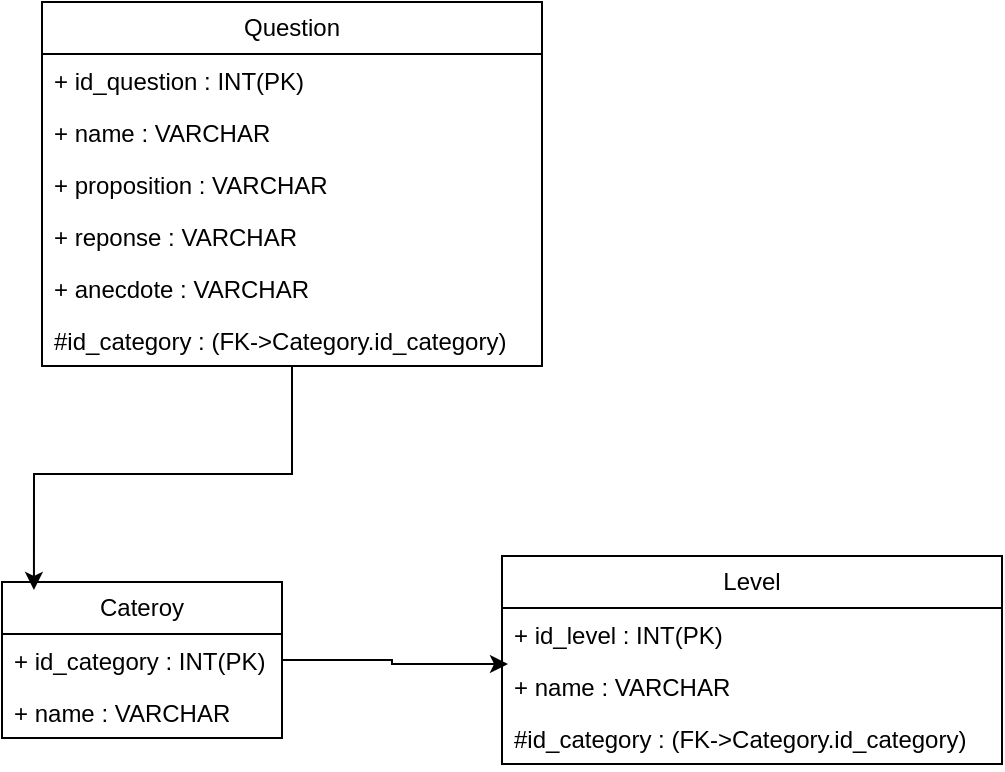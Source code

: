 <mxfile version="26.0.15">
  <diagram name="Page-1" id="BJOMnbWdVvbvuwSHB4ft">
    <mxGraphModel dx="1434" dy="749" grid="1" gridSize="10" guides="1" tooltips="1" connect="1" arrows="1" fold="1" page="1" pageScale="1" pageWidth="827" pageHeight="1169" math="0" shadow="0">
      <root>
        <mxCell id="0" />
        <mxCell id="1" parent="0" />
        <mxCell id="_Tn0ZQFLe_sfuL1e2KXQ-16" value="Cateroy" style="swimlane;fontStyle=0;childLayout=stackLayout;horizontal=1;startSize=26;fillColor=none;horizontalStack=0;resizeParent=1;resizeParentMax=0;resizeLast=0;collapsible=1;marginBottom=0;whiteSpace=wrap;html=1;" vertex="1" parent="1">
          <mxGeometry x="190" y="530" width="140" height="78" as="geometry" />
        </mxCell>
        <mxCell id="_Tn0ZQFLe_sfuL1e2KXQ-17" value="+ id_category : INT(PK)" style="text;strokeColor=none;fillColor=none;align=left;verticalAlign=top;spacingLeft=4;spacingRight=4;overflow=hidden;rotatable=0;points=[[0,0.5],[1,0.5]];portConstraint=eastwest;whiteSpace=wrap;html=1;" vertex="1" parent="_Tn0ZQFLe_sfuL1e2KXQ-16">
          <mxGeometry y="26" width="140" height="26" as="geometry" />
        </mxCell>
        <mxCell id="_Tn0ZQFLe_sfuL1e2KXQ-18" value="+ name : VARCHAR" style="text;strokeColor=none;fillColor=none;align=left;verticalAlign=top;spacingLeft=4;spacingRight=4;overflow=hidden;rotatable=0;points=[[0,0.5],[1,0.5]];portConstraint=eastwest;whiteSpace=wrap;html=1;" vertex="1" parent="_Tn0ZQFLe_sfuL1e2KXQ-16">
          <mxGeometry y="52" width="140" height="26" as="geometry" />
        </mxCell>
        <mxCell id="_Tn0ZQFLe_sfuL1e2KXQ-20" value="Level" style="swimlane;fontStyle=0;childLayout=stackLayout;horizontal=1;startSize=26;fillColor=none;horizontalStack=0;resizeParent=1;resizeParentMax=0;resizeLast=0;collapsible=1;marginBottom=0;whiteSpace=wrap;html=1;" vertex="1" parent="1">
          <mxGeometry x="440" y="517" width="250" height="104" as="geometry" />
        </mxCell>
        <mxCell id="_Tn0ZQFLe_sfuL1e2KXQ-21" value="+ id_level : INT(PK)" style="text;strokeColor=none;fillColor=none;align=left;verticalAlign=top;spacingLeft=4;spacingRight=4;overflow=hidden;rotatable=0;points=[[0,0.5],[1,0.5]];portConstraint=eastwest;whiteSpace=wrap;html=1;" vertex="1" parent="_Tn0ZQFLe_sfuL1e2KXQ-20">
          <mxGeometry y="26" width="250" height="26" as="geometry" />
        </mxCell>
        <mxCell id="_Tn0ZQFLe_sfuL1e2KXQ-22" value="+ name : VARCHAR" style="text;strokeColor=none;fillColor=none;align=left;verticalAlign=top;spacingLeft=4;spacingRight=4;overflow=hidden;rotatable=0;points=[[0,0.5],[1,0.5]];portConstraint=eastwest;whiteSpace=wrap;html=1;" vertex="1" parent="_Tn0ZQFLe_sfuL1e2KXQ-20">
          <mxGeometry y="52" width="250" height="26" as="geometry" />
        </mxCell>
        <mxCell id="_Tn0ZQFLe_sfuL1e2KXQ-23" value="#id_category : (FK-&amp;gt;Category.id_category)" style="text;strokeColor=none;fillColor=none;align=left;verticalAlign=top;spacingLeft=4;spacingRight=4;overflow=hidden;rotatable=0;points=[[0,0.5],[1,0.5]];portConstraint=eastwest;whiteSpace=wrap;html=1;" vertex="1" parent="_Tn0ZQFLe_sfuL1e2KXQ-20">
          <mxGeometry y="78" width="250" height="26" as="geometry" />
        </mxCell>
        <mxCell id="_Tn0ZQFLe_sfuL1e2KXQ-24" value="Question" style="swimlane;fontStyle=0;childLayout=stackLayout;horizontal=1;startSize=26;fillColor=none;horizontalStack=0;resizeParent=1;resizeParentMax=0;resizeLast=0;collapsible=1;marginBottom=0;whiteSpace=wrap;html=1;" vertex="1" parent="1">
          <mxGeometry x="210" y="240" width="250" height="182" as="geometry" />
        </mxCell>
        <mxCell id="_Tn0ZQFLe_sfuL1e2KXQ-25" value="+ id_question : INT(PK)" style="text;strokeColor=none;fillColor=none;align=left;verticalAlign=top;spacingLeft=4;spacingRight=4;overflow=hidden;rotatable=0;points=[[0,0.5],[1,0.5]];portConstraint=eastwest;whiteSpace=wrap;html=1;" vertex="1" parent="_Tn0ZQFLe_sfuL1e2KXQ-24">
          <mxGeometry y="26" width="250" height="26" as="geometry" />
        </mxCell>
        <mxCell id="_Tn0ZQFLe_sfuL1e2KXQ-26" value="+ name : VARCHAR" style="text;strokeColor=none;fillColor=none;align=left;verticalAlign=top;spacingLeft=4;spacingRight=4;overflow=hidden;rotatable=0;points=[[0,0.5],[1,0.5]];portConstraint=eastwest;whiteSpace=wrap;html=1;" vertex="1" parent="_Tn0ZQFLe_sfuL1e2KXQ-24">
          <mxGeometry y="52" width="250" height="26" as="geometry" />
        </mxCell>
        <mxCell id="_Tn0ZQFLe_sfuL1e2KXQ-28" value="+ proposition : VARCHAR" style="text;strokeColor=none;fillColor=none;align=left;verticalAlign=top;spacingLeft=4;spacingRight=4;overflow=hidden;rotatable=0;points=[[0,0.5],[1,0.5]];portConstraint=eastwest;whiteSpace=wrap;html=1;" vertex="1" parent="_Tn0ZQFLe_sfuL1e2KXQ-24">
          <mxGeometry y="78" width="250" height="26" as="geometry" />
        </mxCell>
        <mxCell id="_Tn0ZQFLe_sfuL1e2KXQ-30" value="+ reponse : VARCHAR" style="text;strokeColor=none;fillColor=none;align=left;verticalAlign=top;spacingLeft=4;spacingRight=4;overflow=hidden;rotatable=0;points=[[0,0.5],[1,0.5]];portConstraint=eastwest;whiteSpace=wrap;html=1;" vertex="1" parent="_Tn0ZQFLe_sfuL1e2KXQ-24">
          <mxGeometry y="104" width="250" height="26" as="geometry" />
        </mxCell>
        <mxCell id="_Tn0ZQFLe_sfuL1e2KXQ-29" value="+ anecdote : VARCHAR" style="text;strokeColor=none;fillColor=none;align=left;verticalAlign=top;spacingLeft=4;spacingRight=4;overflow=hidden;rotatable=0;points=[[0,0.5],[1,0.5]];portConstraint=eastwest;whiteSpace=wrap;html=1;" vertex="1" parent="_Tn0ZQFLe_sfuL1e2KXQ-24">
          <mxGeometry y="130" width="250" height="26" as="geometry" />
        </mxCell>
        <mxCell id="_Tn0ZQFLe_sfuL1e2KXQ-27" value="#id_category : (FK-&amp;gt;Category.id_category)" style="text;strokeColor=none;fillColor=none;align=left;verticalAlign=top;spacingLeft=4;spacingRight=4;overflow=hidden;rotatable=0;points=[[0,0.5],[1,0.5]];portConstraint=eastwest;whiteSpace=wrap;html=1;" vertex="1" parent="_Tn0ZQFLe_sfuL1e2KXQ-24">
          <mxGeometry y="156" width="250" height="26" as="geometry" />
        </mxCell>
        <mxCell id="_Tn0ZQFLe_sfuL1e2KXQ-34" style="edgeStyle=orthogonalEdgeStyle;rounded=0;orthogonalLoop=1;jettySize=auto;html=1;entryX=0.114;entryY=0.051;entryDx=0;entryDy=0;entryPerimeter=0;" edge="1" parent="1" source="_Tn0ZQFLe_sfuL1e2KXQ-24" target="_Tn0ZQFLe_sfuL1e2KXQ-16">
          <mxGeometry relative="1" as="geometry" />
        </mxCell>
        <mxCell id="_Tn0ZQFLe_sfuL1e2KXQ-35" style="edgeStyle=orthogonalEdgeStyle;rounded=0;orthogonalLoop=1;jettySize=auto;html=1;entryX=0.012;entryY=0.077;entryDx=0;entryDy=0;entryPerimeter=0;" edge="1" parent="1" source="_Tn0ZQFLe_sfuL1e2KXQ-16" target="_Tn0ZQFLe_sfuL1e2KXQ-22">
          <mxGeometry relative="1" as="geometry" />
        </mxCell>
      </root>
    </mxGraphModel>
  </diagram>
</mxfile>
